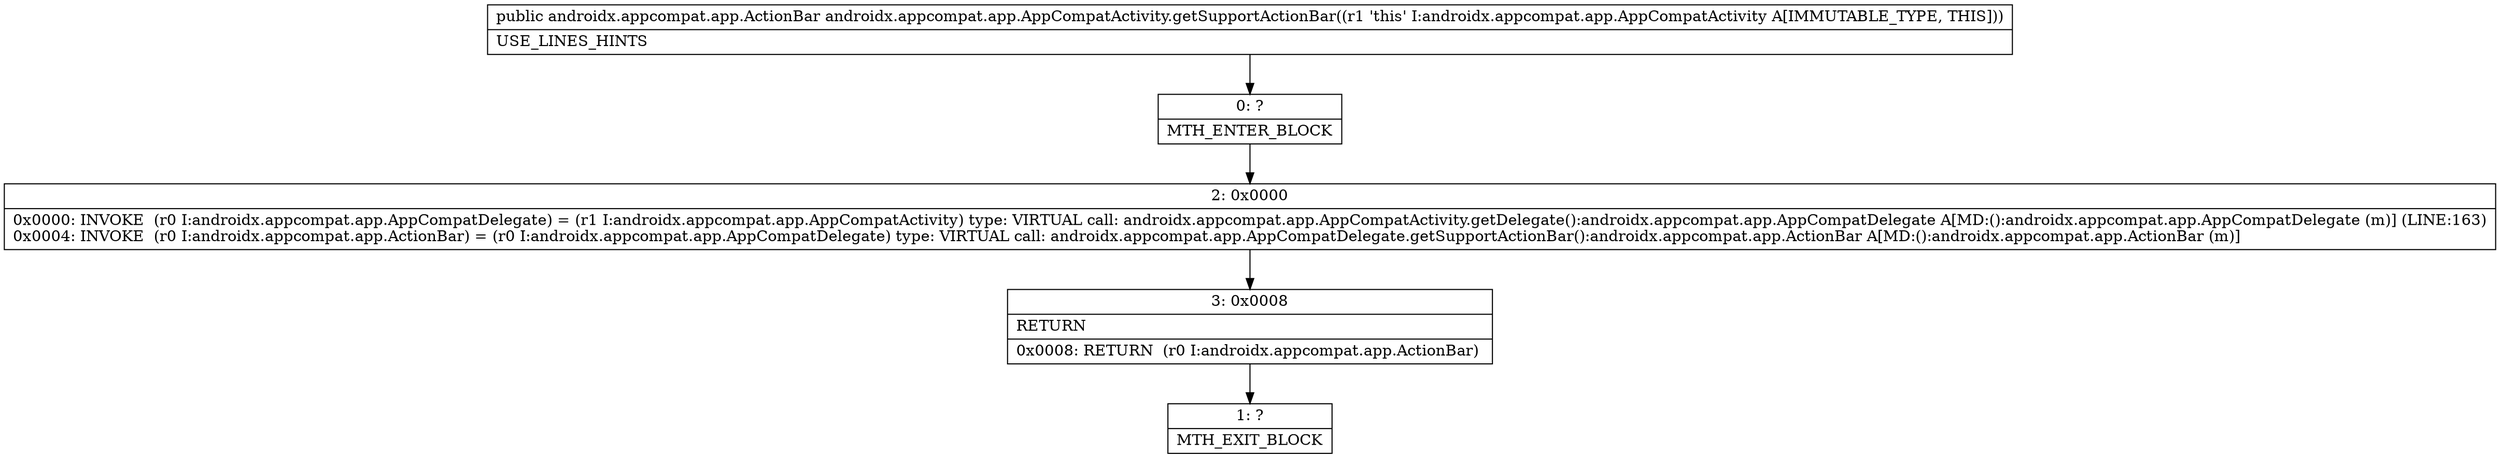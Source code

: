 digraph "CFG forandroidx.appcompat.app.AppCompatActivity.getSupportActionBar()Landroidx\/appcompat\/app\/ActionBar;" {
Node_0 [shape=record,label="{0\:\ ?|MTH_ENTER_BLOCK\l}"];
Node_2 [shape=record,label="{2\:\ 0x0000|0x0000: INVOKE  (r0 I:androidx.appcompat.app.AppCompatDelegate) = (r1 I:androidx.appcompat.app.AppCompatActivity) type: VIRTUAL call: androidx.appcompat.app.AppCompatActivity.getDelegate():androidx.appcompat.app.AppCompatDelegate A[MD:():androidx.appcompat.app.AppCompatDelegate (m)] (LINE:163)\l0x0004: INVOKE  (r0 I:androidx.appcompat.app.ActionBar) = (r0 I:androidx.appcompat.app.AppCompatDelegate) type: VIRTUAL call: androidx.appcompat.app.AppCompatDelegate.getSupportActionBar():androidx.appcompat.app.ActionBar A[MD:():androidx.appcompat.app.ActionBar (m)]\l}"];
Node_3 [shape=record,label="{3\:\ 0x0008|RETURN\l|0x0008: RETURN  (r0 I:androidx.appcompat.app.ActionBar) \l}"];
Node_1 [shape=record,label="{1\:\ ?|MTH_EXIT_BLOCK\l}"];
MethodNode[shape=record,label="{public androidx.appcompat.app.ActionBar androidx.appcompat.app.AppCompatActivity.getSupportActionBar((r1 'this' I:androidx.appcompat.app.AppCompatActivity A[IMMUTABLE_TYPE, THIS]))  | USE_LINES_HINTS\l}"];
MethodNode -> Node_0;Node_0 -> Node_2;
Node_2 -> Node_3;
Node_3 -> Node_1;
}

